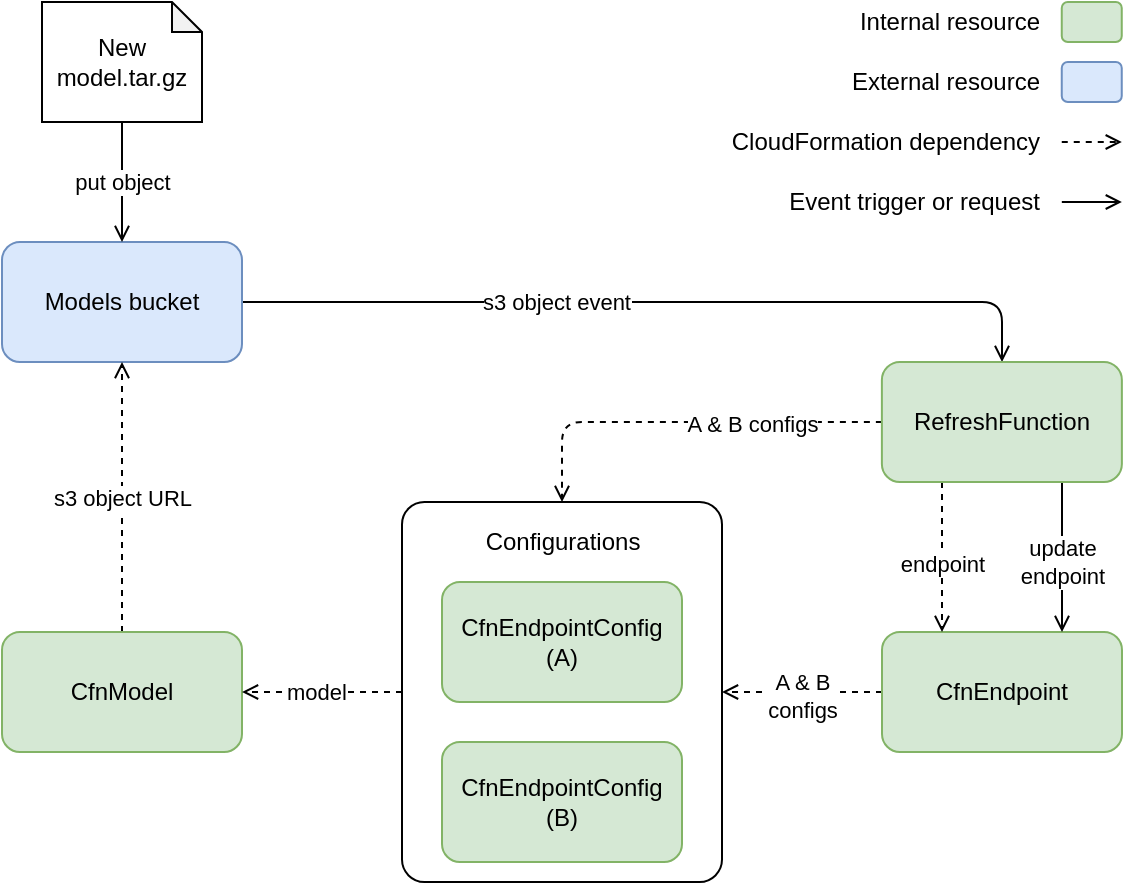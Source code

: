 <mxfile version="14.6.13" type="device" pages="2"><diagram id="qRKckq2g3AT55Nj79Oe_" name="architecture"><mxGraphModel dx="2646" dy="2872" grid="1" gridSize="10" guides="1" tooltips="1" connect="1" arrows="1" fold="1" page="1" pageScale="1" pageWidth="850" pageHeight="1100" math="0" shadow="0"><root><mxCell id="0"/><mxCell id="1" parent="0"/><mxCell id="Cypyj6bwmrnoInQnD2QR-2" value="s3 object event" style="edgeStyle=orthogonalEdgeStyle;rounded=1;orthogonalLoop=1;jettySize=auto;html=1;endArrow=open;endFill=0;" parent="1" source="cz_DKXu-LU0C1IJGnqSf-1" target="Cypyj6bwmrnoInQnD2QR-1" edge="1"><mxGeometry x="-0.234" relative="1" as="geometry"><mxPoint x="-1310" y="-1850" as="targetPoint"/><mxPoint as="offset"/><Array as="points"><mxPoint x="-1020" y="-1690"/></Array></mxGeometry></mxCell><mxCell id="cz_DKXu-LU0C1IJGnqSf-1" value="Models bucket" style="rounded=1;whiteSpace=wrap;html=1;fillColor=#dae8fc;strokeColor=#6c8ebf;" parent="1" vertex="1"><mxGeometry x="-1520" y="-1720" width="120" height="60" as="geometry"/></mxCell><mxCell id="nRJUZu4BRyKtlgytj7b9-3" value="s3 object URL" style="edgeStyle=orthogonalEdgeStyle;rounded=0;orthogonalLoop=1;jettySize=auto;html=1;dashed=1;endArrow=open;endFill=0;" parent="1" source="cz_DKXu-LU0C1IJGnqSf-3" target="cz_DKXu-LU0C1IJGnqSf-1" edge="1"><mxGeometry relative="1" as="geometry"/></mxCell><mxCell id="cz_DKXu-LU0C1IJGnqSf-3" value="CfnModel" style="rounded=1;whiteSpace=wrap;html=1;fillColor=#d5e8d4;strokeColor=#82b366;" parent="1" vertex="1"><mxGeometry x="-1520" y="-1525" width="120" height="60" as="geometry"/></mxCell><mxCell id="_m9xe6QSqsDUkFltSfL5-66" style="edgeStyle=orthogonalEdgeStyle;rounded=1;orthogonalLoop=1;jettySize=auto;html=1;startArrow=none;startFill=0;endArrow=open;endFill=0;dashed=1;" parent="1" source="cz_DKXu-LU0C1IJGnqSf-4" target="_m9xe6QSqsDUkFltSfL5-1" edge="1"><mxGeometry relative="1" as="geometry"/></mxCell><mxCell id="_m9xe6QSqsDUkFltSfL5-67" value="A &amp;amp; B&lt;br&gt;configs" style="edgeLabel;html=1;align=center;verticalAlign=middle;resizable=0;points=[];" parent="_m9xe6QSqsDUkFltSfL5-66" vertex="1" connectable="0"><mxGeometry x="-0.006" y="2" relative="1" as="geometry"><mxPoint as="offset"/></mxGeometry></mxCell><mxCell id="cz_DKXu-LU0C1IJGnqSf-4" value="CfnEndpoint" style="rounded=1;whiteSpace=wrap;html=1;fillColor=#d5e8d4;strokeColor=#82b366;" parent="1" vertex="1"><mxGeometry x="-1080" y="-1525" width="120" height="60" as="geometry"/></mxCell><mxCell id="dQwA0gR4Z9pkfstU3N09-14" style="edgeStyle=orthogonalEdgeStyle;rounded=1;orthogonalLoop=1;jettySize=auto;html=1;dashed=1;endArrow=open;endFill=0;" parent="1" source="Cypyj6bwmrnoInQnD2QR-1" target="cz_DKXu-LU0C1IJGnqSf-4" edge="1"><mxGeometry relative="1" as="geometry"><Array as="points"><mxPoint x="-1050" y="-1580"/><mxPoint x="-1050" y="-1580"/></Array></mxGeometry></mxCell><mxCell id="_m9xe6QSqsDUkFltSfL5-65" value="endpoint" style="edgeLabel;html=1;align=center;verticalAlign=middle;resizable=0;points=[];" parent="dQwA0gR4Z9pkfstU3N09-14" vertex="1" connectable="0"><mxGeometry x="-0.242" relative="1" as="geometry"><mxPoint y="12" as="offset"/></mxGeometry></mxCell><mxCell id="dQwA0gR4Z9pkfstU3N09-24" style="edgeStyle=orthogonalEdgeStyle;rounded=1;orthogonalLoop=1;jettySize=auto;html=1;endArrow=open;endFill=0;" parent="1" source="Cypyj6bwmrnoInQnD2QR-1" target="cz_DKXu-LU0C1IJGnqSf-4" edge="1"><mxGeometry relative="1" as="geometry"><Array as="points"><mxPoint x="-990" y="-1580"/><mxPoint x="-990" y="-1580"/></Array></mxGeometry></mxCell><mxCell id="dQwA0gR4Z9pkfstU3N09-25" value="update&lt;br&gt;endpoint" style="edgeLabel;html=1;align=center;verticalAlign=middle;resizable=0;points=[];rotation=0;" parent="dQwA0gR4Z9pkfstU3N09-24" vertex="1" connectable="0"><mxGeometry x="-0.696" relative="1" as="geometry"><mxPoint y="28" as="offset"/></mxGeometry></mxCell><mxCell id="_m9xe6QSqsDUkFltSfL5-12" style="edgeStyle=orthogonalEdgeStyle;rounded=1;orthogonalLoop=1;jettySize=auto;html=1;dashed=1;startArrow=none;startFill=0;endArrow=open;endFill=0;" parent="1" source="Cypyj6bwmrnoInQnD2QR-1" target="_m9xe6QSqsDUkFltSfL5-1" edge="1"><mxGeometry relative="1" as="geometry"/></mxCell><mxCell id="_m9xe6QSqsDUkFltSfL5-26" value="A &amp;amp; B configs" style="edgeLabel;html=1;align=center;verticalAlign=middle;resizable=0;points=[];" parent="_m9xe6QSqsDUkFltSfL5-12" vertex="1" connectable="0"><mxGeometry x="-0.347" y="1" relative="1" as="geometry"><mxPoint as="offset"/></mxGeometry></mxCell><mxCell id="Cypyj6bwmrnoInQnD2QR-1" value="RefreshFunction" style="rounded=1;whiteSpace=wrap;html=1;fillColor=#d5e8d4;strokeColor=#82b366;sketch=0;" parent="1" vertex="1"><mxGeometry x="-1080.06" y="-1660" width="120" height="60" as="geometry"/></mxCell><mxCell id="dQwA0gR4Z9pkfstU3N09-27" value="put object" style="edgeStyle=orthogonalEdgeStyle;rounded=1;orthogonalLoop=1;jettySize=auto;html=1;endArrow=open;endFill=0;" parent="1" source="dQwA0gR4Z9pkfstU3N09-26" target="cz_DKXu-LU0C1IJGnqSf-1" edge="1"><mxGeometry relative="1" as="geometry"><Array as="points"><mxPoint x="-1440" y="-1830"/><mxPoint x="-1440" y="-1830"/></Array><mxPoint as="offset"/></mxGeometry></mxCell><mxCell id="dQwA0gR4Z9pkfstU3N09-26" value="New&lt;br&gt;model.tar.gz" style="shape=note;whiteSpace=wrap;html=1;backgroundOutline=1;darkOpacity=0.05;sketch=0;size=15;" parent="1" vertex="1"><mxGeometry x="-1500" y="-1840" width="80" height="60" as="geometry"/></mxCell><mxCell id="dQwA0gR4Z9pkfstU3N09-33" value="Internal resource" style="text;html=1;align=right;verticalAlign=middle;resizable=0;points=[];autosize=1;strokeColor=none;fillColor=none;" parent="1" vertex="1"><mxGeometry x="-1110.12" y="-1840" width="110" height="20" as="geometry"/></mxCell><mxCell id="_m9xe6QSqsDUkFltSfL5-24" value="" style="rounded=1;whiteSpace=wrap;html=1;sketch=0;fillColor=#d5e8d4;strokeColor=#82b366;" parent="1" vertex="1"><mxGeometry x="-990.12" y="-1840" width="30" height="20" as="geometry"/></mxCell><mxCell id="_m9xe6QSqsDUkFltSfL5-15" style="edgeStyle=orthogonalEdgeStyle;rounded=1;orthogonalLoop=1;jettySize=auto;html=1;dashed=1;startArrow=none;startFill=0;endArrow=open;endFill=0;" parent="1" edge="1"><mxGeometry relative="1" as="geometry"><mxPoint x="-990.12" y="-1769.996" as="sourcePoint"/><mxPoint x="-960.09" y="-1770" as="targetPoint"/></mxGeometry></mxCell><mxCell id="_m9xe6QSqsDUkFltSfL5-18" value="CloudFormation dependency" style="text;html=1;align=right;verticalAlign=middle;resizable=0;points=[];autosize=1;strokeColor=none;fillColor=none;" parent="1" vertex="1"><mxGeometry x="-1170.12" y="-1780" width="170" height="20" as="geometry"/></mxCell><mxCell id="dQwA0gR4Z9pkfstU3N09-29" value="" style="rounded=1;whiteSpace=wrap;html=1;sketch=0;fillColor=#dae8fc;strokeColor=#6c8ebf;" parent="1" vertex="1"><mxGeometry x="-990.12" y="-1810" width="30" height="20" as="geometry"/></mxCell><mxCell id="dQwA0gR4Z9pkfstU3N09-32" value="External resource" style="text;html=1;align=right;verticalAlign=middle;resizable=0;points=[];autosize=1;strokeColor=none;fillColor=none;" parent="1" vertex="1"><mxGeometry x="-1110.12" y="-1810" width="110" height="20" as="geometry"/></mxCell><mxCell id="_m9xe6QSqsDUkFltSfL5-17" style="edgeStyle=orthogonalEdgeStyle;rounded=1;orthogonalLoop=1;jettySize=auto;html=1;startArrow=none;startFill=0;endArrow=open;endFill=0;" parent="1" edge="1"><mxGeometry relative="1" as="geometry"><mxPoint x="-990.09" y="-1739.996" as="sourcePoint"/><mxPoint x="-960.06" y="-1740" as="targetPoint"/><Array as="points"><mxPoint x="-970.06" y="-1740"/><mxPoint x="-970.06" y="-1740"/></Array></mxGeometry></mxCell><mxCell id="_m9xe6QSqsDUkFltSfL5-19" value="Event trigger or request" style="text;html=1;align=right;verticalAlign=middle;resizable=0;points=[];autosize=1;strokeColor=none;fillColor=none;" parent="1" vertex="1"><mxGeometry x="-1140.12" y="-1750" width="140" height="20" as="geometry"/></mxCell><mxCell id="_m9xe6QSqsDUkFltSfL5-28" style="edgeStyle=orthogonalEdgeStyle;rounded=1;orthogonalLoop=1;jettySize=auto;html=1;dashed=1;startArrow=none;startFill=0;endArrow=open;endFill=0;" parent="1" source="_m9xe6QSqsDUkFltSfL5-1" target="cz_DKXu-LU0C1IJGnqSf-3" edge="1"><mxGeometry relative="1" as="geometry"/></mxCell><mxCell id="_m9xe6QSqsDUkFltSfL5-29" value="model" style="edgeLabel;html=1;align=center;verticalAlign=middle;resizable=0;points=[];" parent="_m9xe6QSqsDUkFltSfL5-28" vertex="1" connectable="0"><mxGeometry x="0.091" relative="1" as="geometry"><mxPoint as="offset"/></mxGeometry></mxCell><mxCell id="_m9xe6QSqsDUkFltSfL5-1" value="" style="rounded=1;whiteSpace=wrap;html=1;fillColor=none;arcSize=7;shadow=0;" parent="1" vertex="1"><mxGeometry x="-1320" y="-1590" width="160" height="190" as="geometry"/></mxCell><mxCell id="cz_DKXu-LU0C1IJGnqSf-5" value="CfnEndpointConfig&lt;br&gt;(A)" style="rounded=1;whiteSpace=wrap;html=1;fillColor=#d5e8d4;strokeColor=#82b366;" parent="1" vertex="1"><mxGeometry x="-1300" y="-1550" width="120.0" height="60" as="geometry"/></mxCell><mxCell id="dQwA0gR4Z9pkfstU3N09-3" value="CfnEndpointConfig&lt;br&gt;(B)" style="rounded=1;whiteSpace=wrap;html=1;fillColor=#d5e8d4;strokeColor=#82b366;" parent="1" vertex="1"><mxGeometry x="-1300" y="-1470" width="120.0" height="60" as="geometry"/></mxCell><mxCell id="_m9xe6QSqsDUkFltSfL5-6" value="Configurations" style="text;html=1;align=center;verticalAlign=middle;resizable=0;points=[];autosize=1;strokeColor=none;fillColor=none;" parent="1" vertex="1"><mxGeometry x="-1285" y="-1580" width="90" height="20" as="geometry"/></mxCell></root></mxGraphModel></diagram><diagram id="uCOiMseF8X0-q3i8a_pD" name="activity-diagram"><mxGraphModel dx="2916" dy="3329" grid="1" gridSize="10" guides="1" tooltips="1" connect="1" arrows="1" fold="1" page="1" pageScale="1" pageWidth="850" pageHeight="1100" math="0" shadow="0"><root><mxCell id="kzfjJ9c9_esWHzObNHCb-0"/><mxCell id="kzfjJ9c9_esWHzObNHCb-1" parent="kzfjJ9c9_esWHzObNHCb-0"/><mxCell id="-XrtbMTtUBfUB8pM27kP-0" style="edgeStyle=orthogonalEdgeStyle;rounded=1;orthogonalLoop=1;jettySize=auto;html=1;startArrow=none;startFill=0;endArrow=classic;endFill=1;" edge="1" parent="kzfjJ9c9_esWHzObNHCb-1" source="-XrtbMTtUBfUB8pM27kP-2" target="-XrtbMTtUBfUB8pM27kP-5"><mxGeometry relative="1" as="geometry"/></mxCell><mxCell id="-XrtbMTtUBfUB8pM27kP-1" value="data" style="edgeLabel;html=1;align=center;verticalAlign=middle;resizable=0;points=[];" vertex="1" connectable="0" parent="-XrtbMTtUBfUB8pM27kP-0"><mxGeometry x="-0.243" y="2" relative="1" as="geometry"><mxPoint x="7" y="2" as="offset"/></mxGeometry></mxCell><mxCell id="-XrtbMTtUBfUB8pM27kP-2" value="Modified model.tar.gz&lt;br&gt;file" style="shape=note;whiteSpace=wrap;html=1;backgroundOutline=1;darkOpacity=0.05;sketch=0;size=15;" vertex="1" parent="kzfjJ9c9_esWHzObNHCb-1"><mxGeometry x="-600" y="-1890" width="90" height="60" as="geometry"/></mxCell><mxCell id="-XrtbMTtUBfUB8pM27kP-3" style="edgeStyle=orthogonalEdgeStyle;rounded=1;orthogonalLoop=1;jettySize=auto;html=1;startArrow=none;startFill=0;endArrow=classic;endFill=1;" edge="1" parent="kzfjJ9c9_esWHzObNHCb-1" source="-XrtbMTtUBfUB8pM27kP-5" target="-XrtbMTtUBfUB8pM27kP-11"><mxGeometry relative="1" as="geometry"/></mxCell><mxCell id="-XrtbMTtUBfUB8pM27kP-4" value="s3 object event" style="edgeLabel;html=1;align=center;verticalAlign=middle;resizable=0;points=[];" vertex="1" connectable="0" parent="-XrtbMTtUBfUB8pM27kP-3"><mxGeometry x="-0.032" y="1" relative="1" as="geometry"><mxPoint as="offset"/></mxGeometry></mxCell><mxCell id="-XrtbMTtUBfUB8pM27kP-5" value="Upload to S3" style="rounded=1;whiteSpace=wrap;html=1;" vertex="1" parent="kzfjJ9c9_esWHzObNHCb-1"><mxGeometry x="-450" y="-1890" width="120" height="60" as="geometry"/></mxCell><mxCell id="-XrtbMTtUBfUB8pM27kP-6" style="edgeStyle=orthogonalEdgeStyle;rounded=1;orthogonalLoop=1;jettySize=auto;html=1;startArrow=none;startFill=0;endArrow=classic;endFill=1;" edge="1" parent="kzfjJ9c9_esWHzObNHCb-1" source="-XrtbMTtUBfUB8pM27kP-7" target="-XrtbMTtUBfUB8pM27kP-21"><mxGeometry relative="1" as="geometry"/></mxCell><mxCell id="-XrtbMTtUBfUB8pM27kP-7" value="Update endpoint with new config" style="rounded=1;whiteSpace=wrap;html=1;" vertex="1" parent="kzfjJ9c9_esWHzObNHCb-1"><mxGeometry x="-450" y="-1440" width="120" height="60" as="geometry"/></mxCell><mxCell id="-XrtbMTtUBfUB8pM27kP-8" style="edgeStyle=orthogonalEdgeStyle;rounded=1;orthogonalLoop=1;jettySize=auto;html=1;startArrow=none;startFill=0;endArrow=classic;endFill=1;" edge="1" parent="kzfjJ9c9_esWHzObNHCb-1" source="-XrtbMTtUBfUB8pM27kP-9" target="-XrtbMTtUBfUB8pM27kP-16"><mxGeometry relative="1" as="geometry"/></mxCell><mxCell id="-XrtbMTtUBfUB8pM27kP-9" value="Get current&lt;br&gt;endpoint config" style="rounded=1;whiteSpace=wrap;html=1;" vertex="1" parent="kzfjJ9c9_esWHzObNHCb-1"><mxGeometry x="-450" y="-1690" width="120" height="60" as="geometry"/></mxCell><mxCell id="-XrtbMTtUBfUB8pM27kP-10" style="edgeStyle=orthogonalEdgeStyle;rounded=1;orthogonalLoop=1;jettySize=auto;html=1;startArrow=none;startFill=0;endArrow=classic;endFill=1;" edge="1" parent="kzfjJ9c9_esWHzObNHCb-1" source="-XrtbMTtUBfUB8pM27kP-11" target="-XrtbMTtUBfUB8pM27kP-9"><mxGeometry relative="1" as="geometry"/></mxCell><mxCell id="-XrtbMTtUBfUB8pM27kP-11" value="Start S3 event handling" style="rounded=1;whiteSpace=wrap;html=1;" vertex="1" parent="kzfjJ9c9_esWHzObNHCb-1"><mxGeometry x="-450" y="-1780" width="120" height="60" as="geometry"/></mxCell><mxCell id="-XrtbMTtUBfUB8pM27kP-12" style="edgeStyle=orthogonalEdgeStyle;rounded=1;orthogonalLoop=1;jettySize=auto;html=1;startArrow=none;startFill=0;endArrow=classic;endFill=1;" edge="1" parent="kzfjJ9c9_esWHzObNHCb-1" source="-XrtbMTtUBfUB8pM27kP-16" target="-XrtbMTtUBfUB8pM27kP-20"><mxGeometry relative="1" as="geometry"><Array as="points"><mxPoint x="-310" y="-1580"/></Array></mxGeometry></mxCell><mxCell id="-XrtbMTtUBfUB8pM27kP-13" value="&quot;A&quot; config?" style="edgeLabel;html=1;align=center;verticalAlign=middle;resizable=0;points=[];" vertex="1" connectable="0" parent="-XrtbMTtUBfUB8pM27kP-12"><mxGeometry x="-0.597" y="1" relative="1" as="geometry"><mxPoint x="12" y="-9" as="offset"/></mxGeometry></mxCell><mxCell id="-XrtbMTtUBfUB8pM27kP-14" style="edgeStyle=orthogonalEdgeStyle;rounded=1;orthogonalLoop=1;jettySize=auto;html=1;startArrow=none;startFill=0;endArrow=classic;endFill=1;" edge="1" parent="kzfjJ9c9_esWHzObNHCb-1" source="-XrtbMTtUBfUB8pM27kP-16" target="-XrtbMTtUBfUB8pM27kP-18"><mxGeometry relative="1" as="geometry"><Array as="points"><mxPoint x="-470" y="-1580"/></Array></mxGeometry></mxCell><mxCell id="-XrtbMTtUBfUB8pM27kP-15" value="&quot;B&quot; config?" style="edgeLabel;html=1;align=center;verticalAlign=middle;resizable=0;points=[];" vertex="1" connectable="0" parent="-XrtbMTtUBfUB8pM27kP-14"><mxGeometry x="-0.574" y="-2" relative="1" as="geometry"><mxPoint x="-11" y="-8" as="offset"/></mxGeometry></mxCell><mxCell id="-XrtbMTtUBfUB8pM27kP-16" value="" style="rhombus;whiteSpace=wrap;html=1;shadow=0;sketch=0;" vertex="1" parent="kzfjJ9c9_esWHzObNHCb-1"><mxGeometry x="-410" y="-1600" width="40" height="40" as="geometry"/></mxCell><mxCell id="-XrtbMTtUBfUB8pM27kP-17" style="edgeStyle=orthogonalEdgeStyle;rounded=1;orthogonalLoop=1;jettySize=auto;html=1;startArrow=none;startFill=0;endArrow=classic;endFill=1;" edge="1" parent="kzfjJ9c9_esWHzObNHCb-1" source="-XrtbMTtUBfUB8pM27kP-18" target="-XrtbMTtUBfUB8pM27kP-7"><mxGeometry relative="1" as="geometry"/></mxCell><mxCell id="-XrtbMTtUBfUB8pM27kP-18" value="Swap with &quot;A&quot; &lt;br&gt;endpoint config" style="rounded=1;whiteSpace=wrap;html=1;" vertex="1" parent="kzfjJ9c9_esWHzObNHCb-1"><mxGeometry x="-530" y="-1550" width="120" height="60" as="geometry"/></mxCell><mxCell id="-XrtbMTtUBfUB8pM27kP-19" style="edgeStyle=orthogonalEdgeStyle;rounded=1;orthogonalLoop=1;jettySize=auto;html=1;startArrow=none;startFill=0;endArrow=classic;endFill=1;" edge="1" parent="kzfjJ9c9_esWHzObNHCb-1" source="-XrtbMTtUBfUB8pM27kP-20" target="-XrtbMTtUBfUB8pM27kP-7"><mxGeometry relative="1" as="geometry"/></mxCell><mxCell id="-XrtbMTtUBfUB8pM27kP-20" value="Swap with &quot;B&quot; &lt;br&gt;endpoint config" style="rounded=1;whiteSpace=wrap;html=1;" vertex="1" parent="kzfjJ9c9_esWHzObNHCb-1"><mxGeometry x="-370" y="-1550" width="120" height="60" as="geometry"/></mxCell><mxCell id="-XrtbMTtUBfUB8pM27kP-21" value="" style="ellipse;html=1;shape=endState;fillColor=#000000;strokeColor=#000000;shadow=0;sketch=0;" vertex="1" parent="kzfjJ9c9_esWHzObNHCb-1"><mxGeometry x="-405" y="-1340" width="30" height="30" as="geometry"/></mxCell><mxCell id="-XrtbMTtUBfUB8pM27kP-22" style="edgeStyle=orthogonalEdgeStyle;rounded=1;orthogonalLoop=1;jettySize=auto;html=1;startArrow=none;startFill=0;endArrow=classic;endFill=1;" edge="1" parent="kzfjJ9c9_esWHzObNHCb-1" source="-XrtbMTtUBfUB8pM27kP-23" target="-XrtbMTtUBfUB8pM27kP-5"><mxGeometry relative="1" as="geometry"/></mxCell><mxCell id="-XrtbMTtUBfUB8pM27kP-23" value="" style="ellipse;html=1;shape=startState;fillColor=#000000;strokeColor=none;shadow=0;sketch=0;" vertex="1" parent="kzfjJ9c9_esWHzObNHCb-1"><mxGeometry x="-405" y="-1960" width="30" height="30" as="geometry"/></mxCell></root></mxGraphModel></diagram></mxfile>